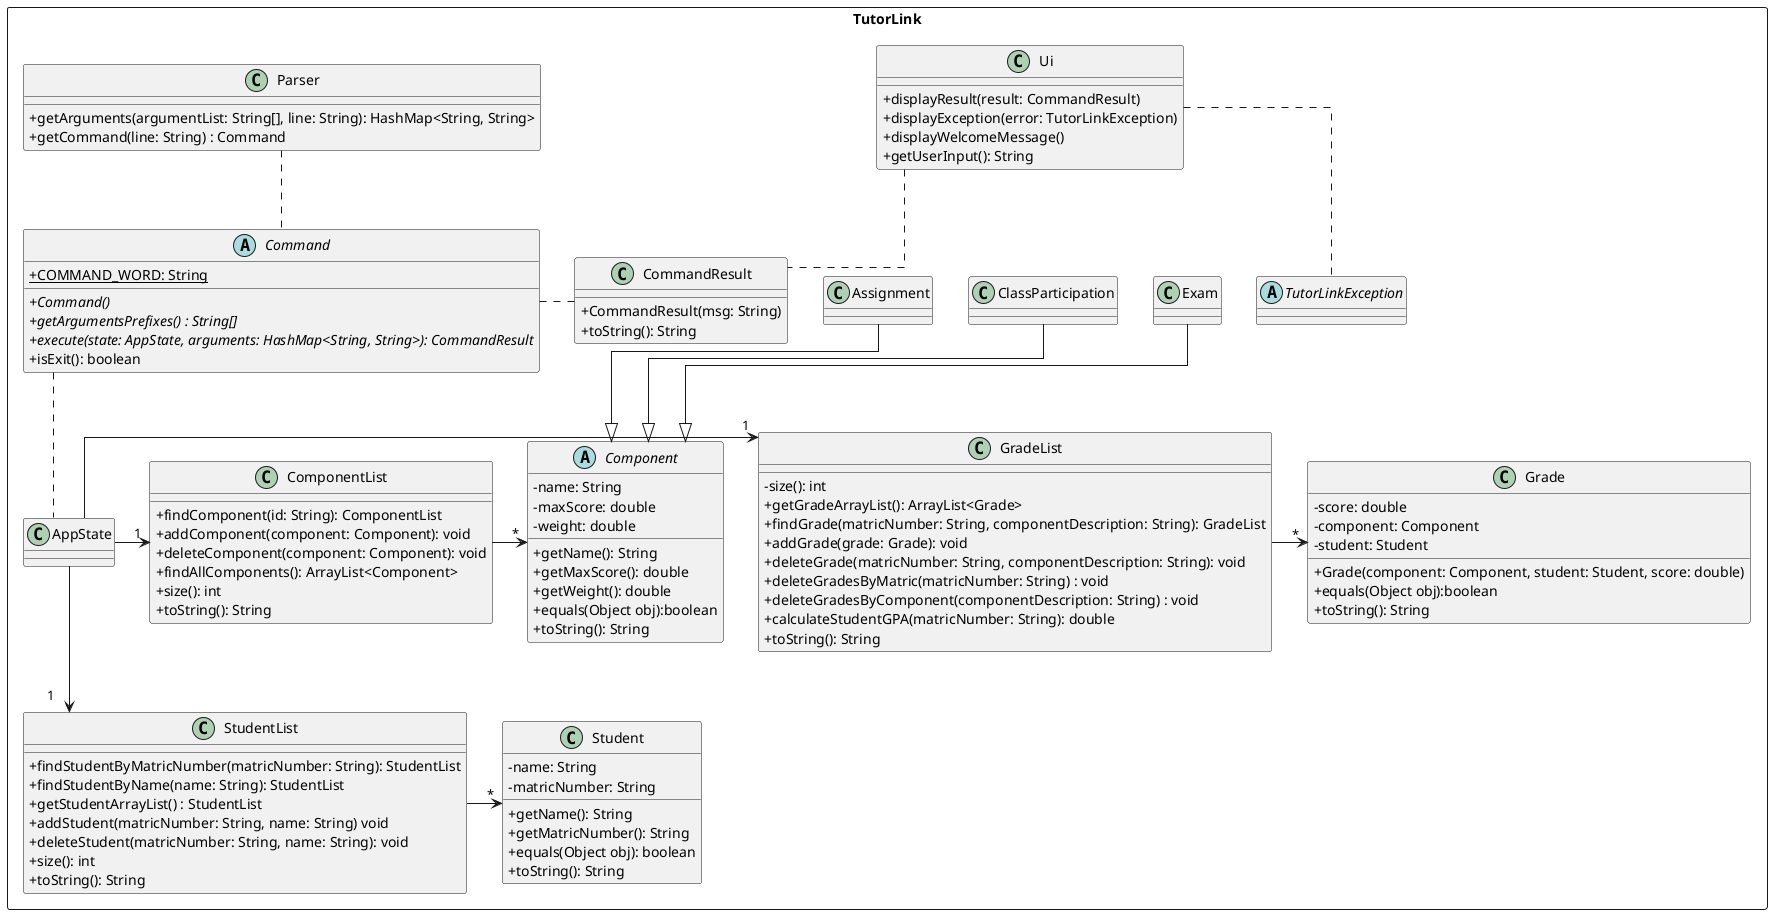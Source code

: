 @startuml App Diagram

'https://plantuml.com/class-diagram
' !include Style.puml
skinparam classAttributeIconSize 0
skinparam classMethodIconSize 0
skinparam linetype ortho

package TutorLink <<Rectangle>>{

class CommandResult {
    + CommandResult(msg: String)
    + toString(): String
}

class Ui {
    + displayResult(result: CommandResult)
    + displayException(error: TutorLinkException)
    + displayWelcomeMessage()
    + getUserInput(): String
}

Ui .. CommandResult

Ui .. TutorLinkException

abstract class TutorLinkException

abstract class Command {
    + {static}COMMAND_WORD: String
    + Command() {abstract}
    + {abstract} getArgumentsPrefixes() : String[]
    + execute(state: AppState, arguments: HashMap<String, String>): CommandResult {abstract}
    + isExit(): boolean
}

Command ..right.. CommandResult


abstract class Component {
    - name: String
    - maxScore: double
    - weight: double
    + getName(): String
    + getMaxScore(): double
    + getWeight(): double
    + equals(Object obj):boolean
    + toString(): String
}
class Exam
class ClassParticipation
class Assignment

Exam --|> Component
ClassParticipation --|> Component
Assignment --|> Component


class Student{
    - name: String
    - matricNumber: String
    + getName(): String
    + getMatricNumber(): String
    + equals(Object obj): boolean
    + toString(): String
}

class Grade{
    - score: double
    - component: Component
    - student: Student
    + Grade(component: Component, student: Student, score: double)
    + equals(Object obj):boolean
    + toString(): String
}


class AppState
class GradeList{
	- size(): int
	+ getGradeArrayList(): ArrayList<Grade>
    + findGrade(matricNumber: String, componentDescription: String): GradeList
    + addGrade(grade: Grade): void
    + deleteGrade(matricNumber: String, componentDescription: String): void
	+ deleteGradesByMatric(matricNumber: String) : void
	+ deleteGradesByComponent(componentDescription: String) : void
    + calculateStudentGPA(matricNumber: String): double
    + toString(): String
}
class StudentList {
    + findStudentByMatricNumber(matricNumber: String): StudentList
    + findStudentByName(name: String): StudentList
	+ getStudentArrayList() : StudentList
    + addStudent(matricNumber: String, name: String) void
    + deleteStudent(matricNumber: String, name: String): void
    + size(): int
    + toString(): String
}
class ComponentList {
    + findComponent(id: String): ComponentList
    + addComponent(component: Component): void
    + deleteComponent(component: Component): void
    + findAllComponents(): ArrayList<Component>
    + size(): int
    + toString(): String
}

AppState -> "1" GradeList
AppState --> "1" StudentList
AppState -> "1" ComponentList

GradeList -> "*" Grade
ComponentList -> "*" Component
StudentList -> "*" Student

Command .. AppState

class Parser {
    + getArguments(argumentList: String[], line: String): HashMap<String, String>
    + getCommand(line: String) : Command
}

Parser .. Command

}

@enduml
